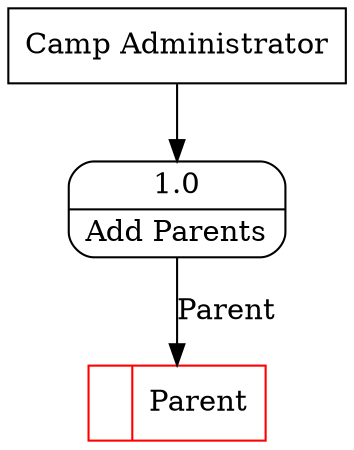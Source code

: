 digraph dfd2{ 
node[shape=record]
200 [label="<f0>  |<f1> Parent " color=red];
201 [label="Camp Administrator" shape=box];
202 [label="{<f0> 1.0|<f1> Add Parents }" shape=Mrecord];
201 -> 202
202 -> 200 [label="Parent"]
}